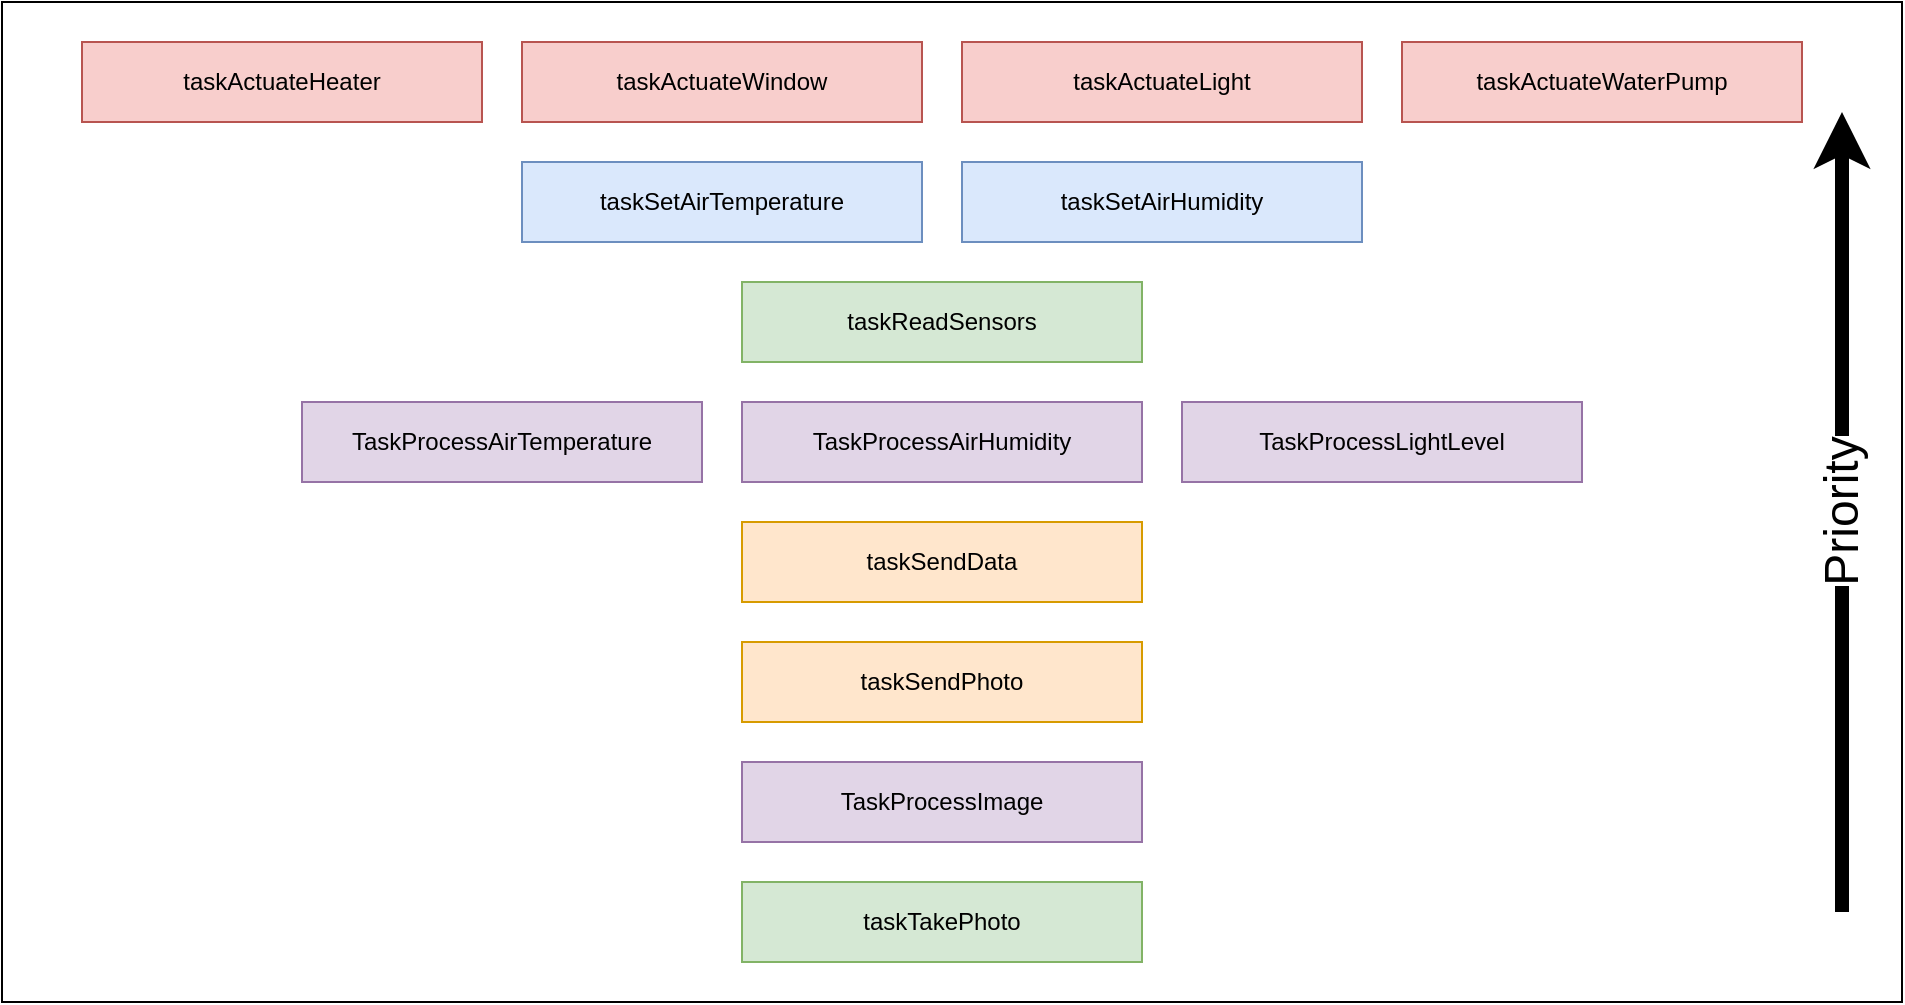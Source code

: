 <mxfile version="16.0.0" type="device"><diagram id="C5RBs43oDa-KdzZeNtuy" name="Page-1"><mxGraphModel dx="1480" dy="1087" grid="1" gridSize="10" guides="1" tooltips="1" connect="1" arrows="1" fold="1" page="1" pageScale="1" pageWidth="827" pageHeight="1169" math="0" shadow="0"><root><mxCell id="WIyWlLk6GJQsqaUBKTNV-0"/><mxCell id="WIyWlLk6GJQsqaUBKTNV-1" parent="WIyWlLk6GJQsqaUBKTNV-0"/><mxCell id="mSYphMr_KmNCm_NQV_F2-2" value="taskReadSensors" style="rounded=0;whiteSpace=wrap;html=1;fillColor=#d5e8d4;strokeColor=#82b366;" parent="WIyWlLk6GJQsqaUBKTNV-1" vertex="1"><mxGeometry x="1410" y="200" width="200" height="40" as="geometry"/></mxCell><mxCell id="mSYphMr_KmNCm_NQV_F2-9" value="TaskProcessImage" style="rounded=0;whiteSpace=wrap;html=1;fillColor=#e1d5e7;strokeColor=#9673a6;" parent="WIyWlLk6GJQsqaUBKTNV-1" vertex="1"><mxGeometry x="1410" y="440" width="200" height="40" as="geometry"/></mxCell><mxCell id="mSYphMr_KmNCm_NQV_F2-14" value="taskActuateHeater" style="rounded=0;whiteSpace=wrap;html=1;fillColor=#f8cecc;strokeColor=#b85450;" parent="WIyWlLk6GJQsqaUBKTNV-1" vertex="1"><mxGeometry x="1080" y="80" width="200" height="40" as="geometry"/></mxCell><mxCell id="mSYphMr_KmNCm_NQV_F2-15" value="taskActuateWindow" style="rounded=0;whiteSpace=wrap;html=1;fillColor=#f8cecc;strokeColor=#b85450;" parent="WIyWlLk6GJQsqaUBKTNV-1" vertex="1"><mxGeometry x="1300" y="80" width="200" height="40" as="geometry"/></mxCell><mxCell id="mSYphMr_KmNCm_NQV_F2-17" value="taskSendData" style="rounded=0;whiteSpace=wrap;html=1;fillColor=#ffe6cc;strokeColor=#d79b00;" parent="WIyWlLk6GJQsqaUBKTNV-1" vertex="1"><mxGeometry x="1410" y="320" width="200" height="40" as="geometry"/></mxCell><mxCell id="mSYphMr_KmNCm_NQV_F2-20" value="taskSendPhoto" style="rounded=0;whiteSpace=wrap;html=1;fillColor=#ffe6cc;strokeColor=#d79b00;" parent="WIyWlLk6GJQsqaUBKTNV-1" vertex="1"><mxGeometry x="1410" y="380" width="200" height="40" as="geometry"/></mxCell><mxCell id="mSYphMr_KmNCm_NQV_F2-21" value="taskActuateWaterPump" style="rounded=0;whiteSpace=wrap;html=1;fillColor=#f8cecc;strokeColor=#b85450;" parent="WIyWlLk6GJQsqaUBKTNV-1" vertex="1"><mxGeometry x="1740" y="80" width="200" height="40" as="geometry"/></mxCell><mxCell id="mSYphMr_KmNCm_NQV_F2-22" value="taskActuateLight" style="rounded=0;whiteSpace=wrap;html=1;fillColor=#f8cecc;strokeColor=#b85450;" parent="WIyWlLk6GJQsqaUBKTNV-1" vertex="1"><mxGeometry x="1520" y="80" width="200" height="40" as="geometry"/></mxCell><mxCell id="mSYphMr_KmNCm_NQV_F2-24" value="taskSetAirTemperature" style="rounded=0;whiteSpace=wrap;html=1;fillColor=#dae8fc;strokeColor=#6c8ebf;" parent="WIyWlLk6GJQsqaUBKTNV-1" vertex="1"><mxGeometry x="1300" y="140" width="200" height="40" as="geometry"/></mxCell><mxCell id="mSYphMr_KmNCm_NQV_F2-25" value="taskSetAirHumidity" style="rounded=0;whiteSpace=wrap;html=1;fillColor=#dae8fc;strokeColor=#6c8ebf;" parent="WIyWlLk6GJQsqaUBKTNV-1" vertex="1"><mxGeometry x="1520" y="140" width="200" height="40" as="geometry"/></mxCell><mxCell id="Gi635gcRWYc2PLFdNea7-5" value="" style="rounded=0;whiteSpace=wrap;html=1;fontSize=24;fillColor=none;" parent="WIyWlLk6GJQsqaUBKTNV-1" vertex="1"><mxGeometry x="1040" y="60" width="950" height="500" as="geometry"/></mxCell><mxCell id="Gi635gcRWYc2PLFdNea7-4" value="Priority" style="endArrow=classic;html=1;rounded=0;horizontal=0;fontSize=24;strokeWidth=7;" parent="WIyWlLk6GJQsqaUBKTNV-1" edge="1"><mxGeometry width="50" height="50" relative="1" as="geometry"><mxPoint x="1960" y="515" as="sourcePoint"/><mxPoint x="1960" y="115" as="targetPoint"/></mxGeometry></mxCell><mxCell id="0f7TPwsKPey7GlBWnd-r-0" value="TaskProcessAirTemperature" style="rounded=0;whiteSpace=wrap;html=1;fillColor=#e1d5e7;strokeColor=#9673a6;" vertex="1" parent="WIyWlLk6GJQsqaUBKTNV-1"><mxGeometry x="1190" y="260" width="200" height="40" as="geometry"/></mxCell><mxCell id="0f7TPwsKPey7GlBWnd-r-1" value="TaskProcessAirHumidity" style="rounded=0;whiteSpace=wrap;html=1;fillColor=#e1d5e7;strokeColor=#9673a6;" vertex="1" parent="WIyWlLk6GJQsqaUBKTNV-1"><mxGeometry x="1410" y="260" width="200" height="40" as="geometry"/></mxCell><mxCell id="0f7TPwsKPey7GlBWnd-r-2" value="TaskProcessLightLevel" style="rounded=0;whiteSpace=wrap;html=1;fillColor=#e1d5e7;strokeColor=#9673a6;" vertex="1" parent="WIyWlLk6GJQsqaUBKTNV-1"><mxGeometry x="1630" y="260" width="200" height="40" as="geometry"/></mxCell><mxCell id="0f7TPwsKPey7GlBWnd-r-3" value="taskTakePhoto" style="rounded=0;whiteSpace=wrap;html=1;fillColor=#d5e8d4;strokeColor=#82b366;" vertex="1" parent="WIyWlLk6GJQsqaUBKTNV-1"><mxGeometry x="1410" y="500" width="200" height="40" as="geometry"/></mxCell></root></mxGraphModel></diagram></mxfile>